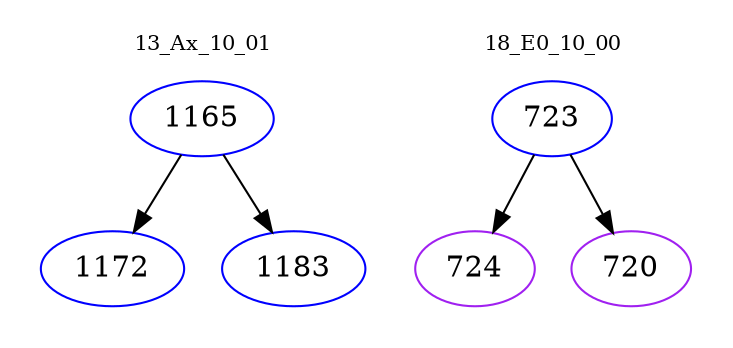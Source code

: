 digraph{
subgraph cluster_0 {
color = white
label = "13_Ax_10_01";
fontsize=10;
T0_1165 [label="1165", color="blue"]
T0_1165 -> T0_1172 [color="black"]
T0_1172 [label="1172", color="blue"]
T0_1165 -> T0_1183 [color="black"]
T0_1183 [label="1183", color="blue"]
}
subgraph cluster_1 {
color = white
label = "18_E0_10_00";
fontsize=10;
T1_723 [label="723", color="blue"]
T1_723 -> T1_724 [color="black"]
T1_724 [label="724", color="purple"]
T1_723 -> T1_720 [color="black"]
T1_720 [label="720", color="purple"]
}
}
